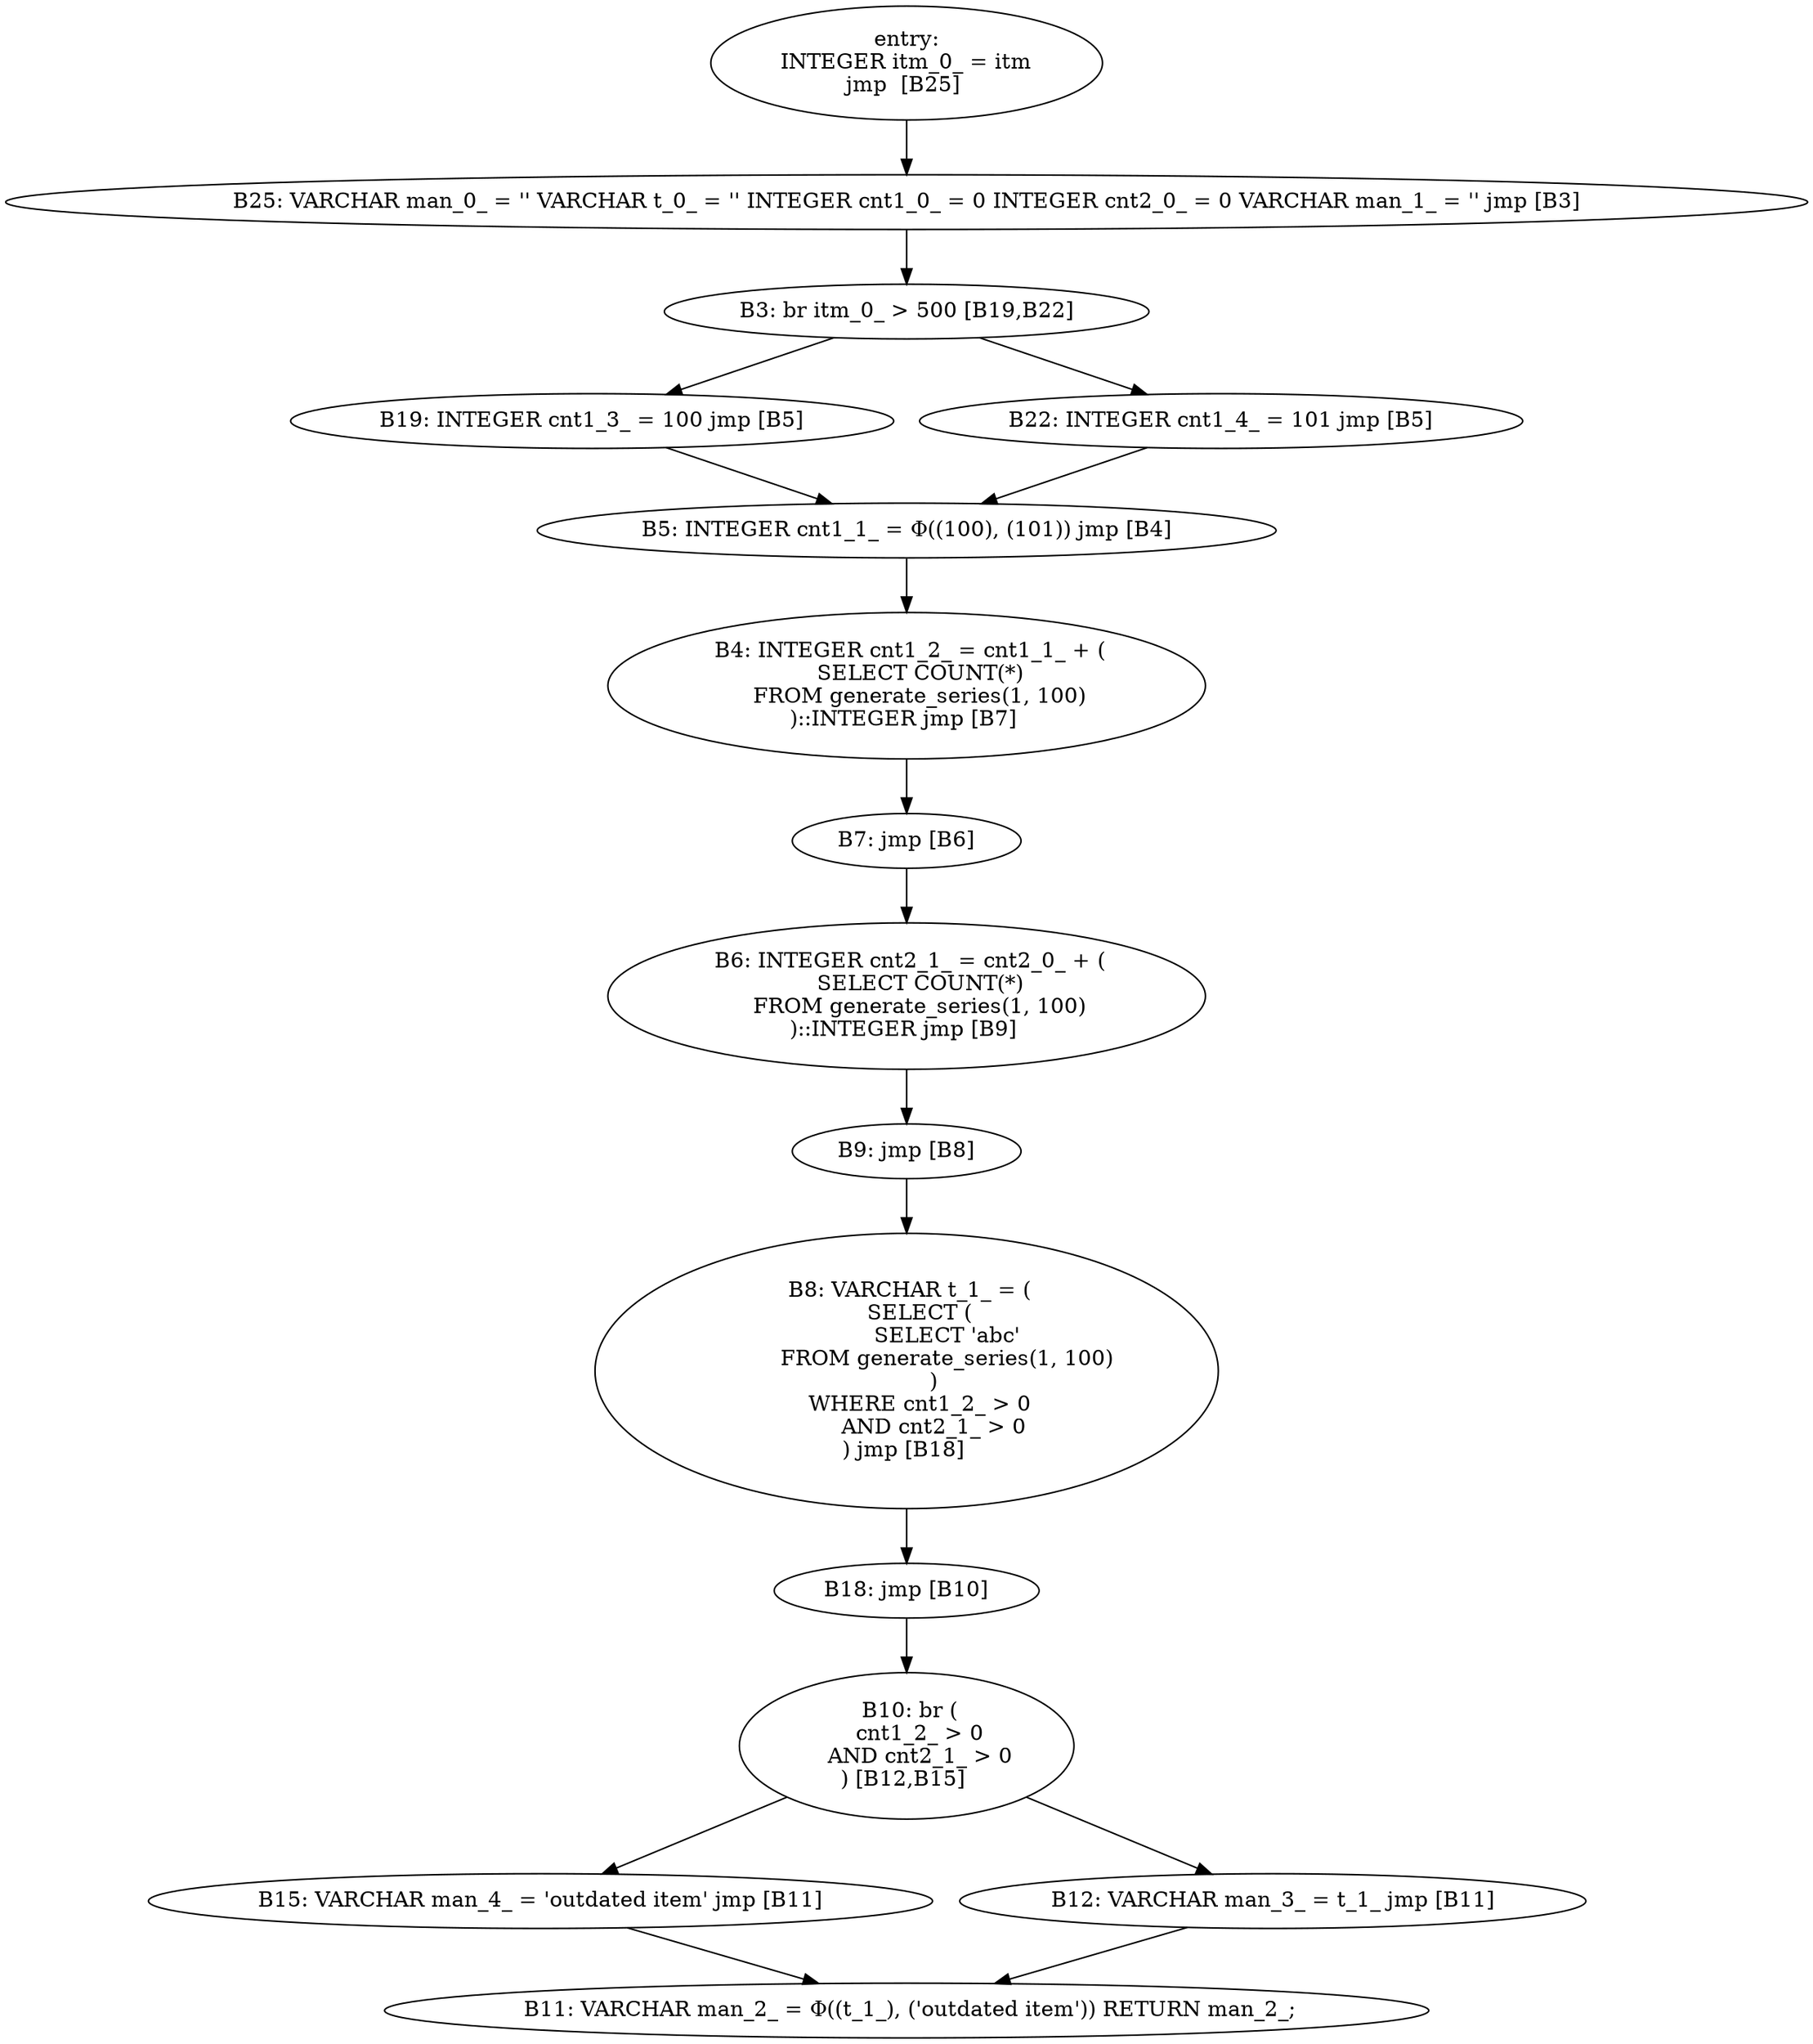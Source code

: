 digraph cfg { entry [label="entry:
INTEGER itm_0_ = itm
jmp  [B25] "];     entry -> B25;
        B3 [label=" B3: br itm_0_ > 500 [B19,B22] "];     B3 -> B19;
        B3 -> B22;
        B4 [label=" B4: INTEGER cnt1_2_ = cnt1_1_ + (
    SELECT COUNT(*)
    FROM generate_series(1, 100)
)::INTEGER jmp [B7] "];     B4 -> B7;
        B5 [label=" B5: INTEGER cnt1_1_ = Φ((100), (101)) jmp [B4] "];     B5 -> B4;
        B6 [label=" B6: INTEGER cnt2_1_ = cnt2_0_ + (
    SELECT COUNT(*)
    FROM generate_series(1, 100)
)::INTEGER jmp [B9] "];     B6 -> B9;
        B7 [label=" B7: jmp [B6] "];     B7 -> B6;
        B8 [label=" B8: VARCHAR t_1_ = (
    SELECT (
            SELECT 'abc'
            FROM generate_series(1, 100)
        )
    WHERE cnt1_2_ > 0
        AND cnt2_1_ > 0
) jmp [B18] "];     B8 -> B18;
        B9 [label=" B9: jmp [B8] "];     B9 -> B8;
        B10 [label=" B10: br (
    cnt1_2_ > 0
    AND cnt2_1_ > 0
) [B12,B15] "];     B10 -> B15;
        B10 -> B12;
        B11 [label=" B11: VARCHAR man_2_ = Φ((t_1_), ('outdated item')) RETURN man_2_;
"];     B12 [label=" B12: VARCHAR man_3_ = t_1_ jmp [B11] "];     B12 -> B11;
        B15 [label=" B15: VARCHAR man_4_ = 'outdated item' jmp [B11] "];     B15 -> B11;
        B18 [label=" B18: jmp [B10] "];     B18 -> B10;
        B19 [label=" B19: INTEGER cnt1_3_ = 100 jmp [B5] "];     B19 -> B5;
        B22 [label=" B22: INTEGER cnt1_4_ = 101 jmp [B5] "];     B22 -> B5;
        B25 [label=" B25: VARCHAR man_0_ = '' VARCHAR t_0_ = '' INTEGER cnt1_0_ = 0 INTEGER cnt2_0_ = 0 VARCHAR man_1_ = '' jmp [B3] "];     B25 -> B3;
}